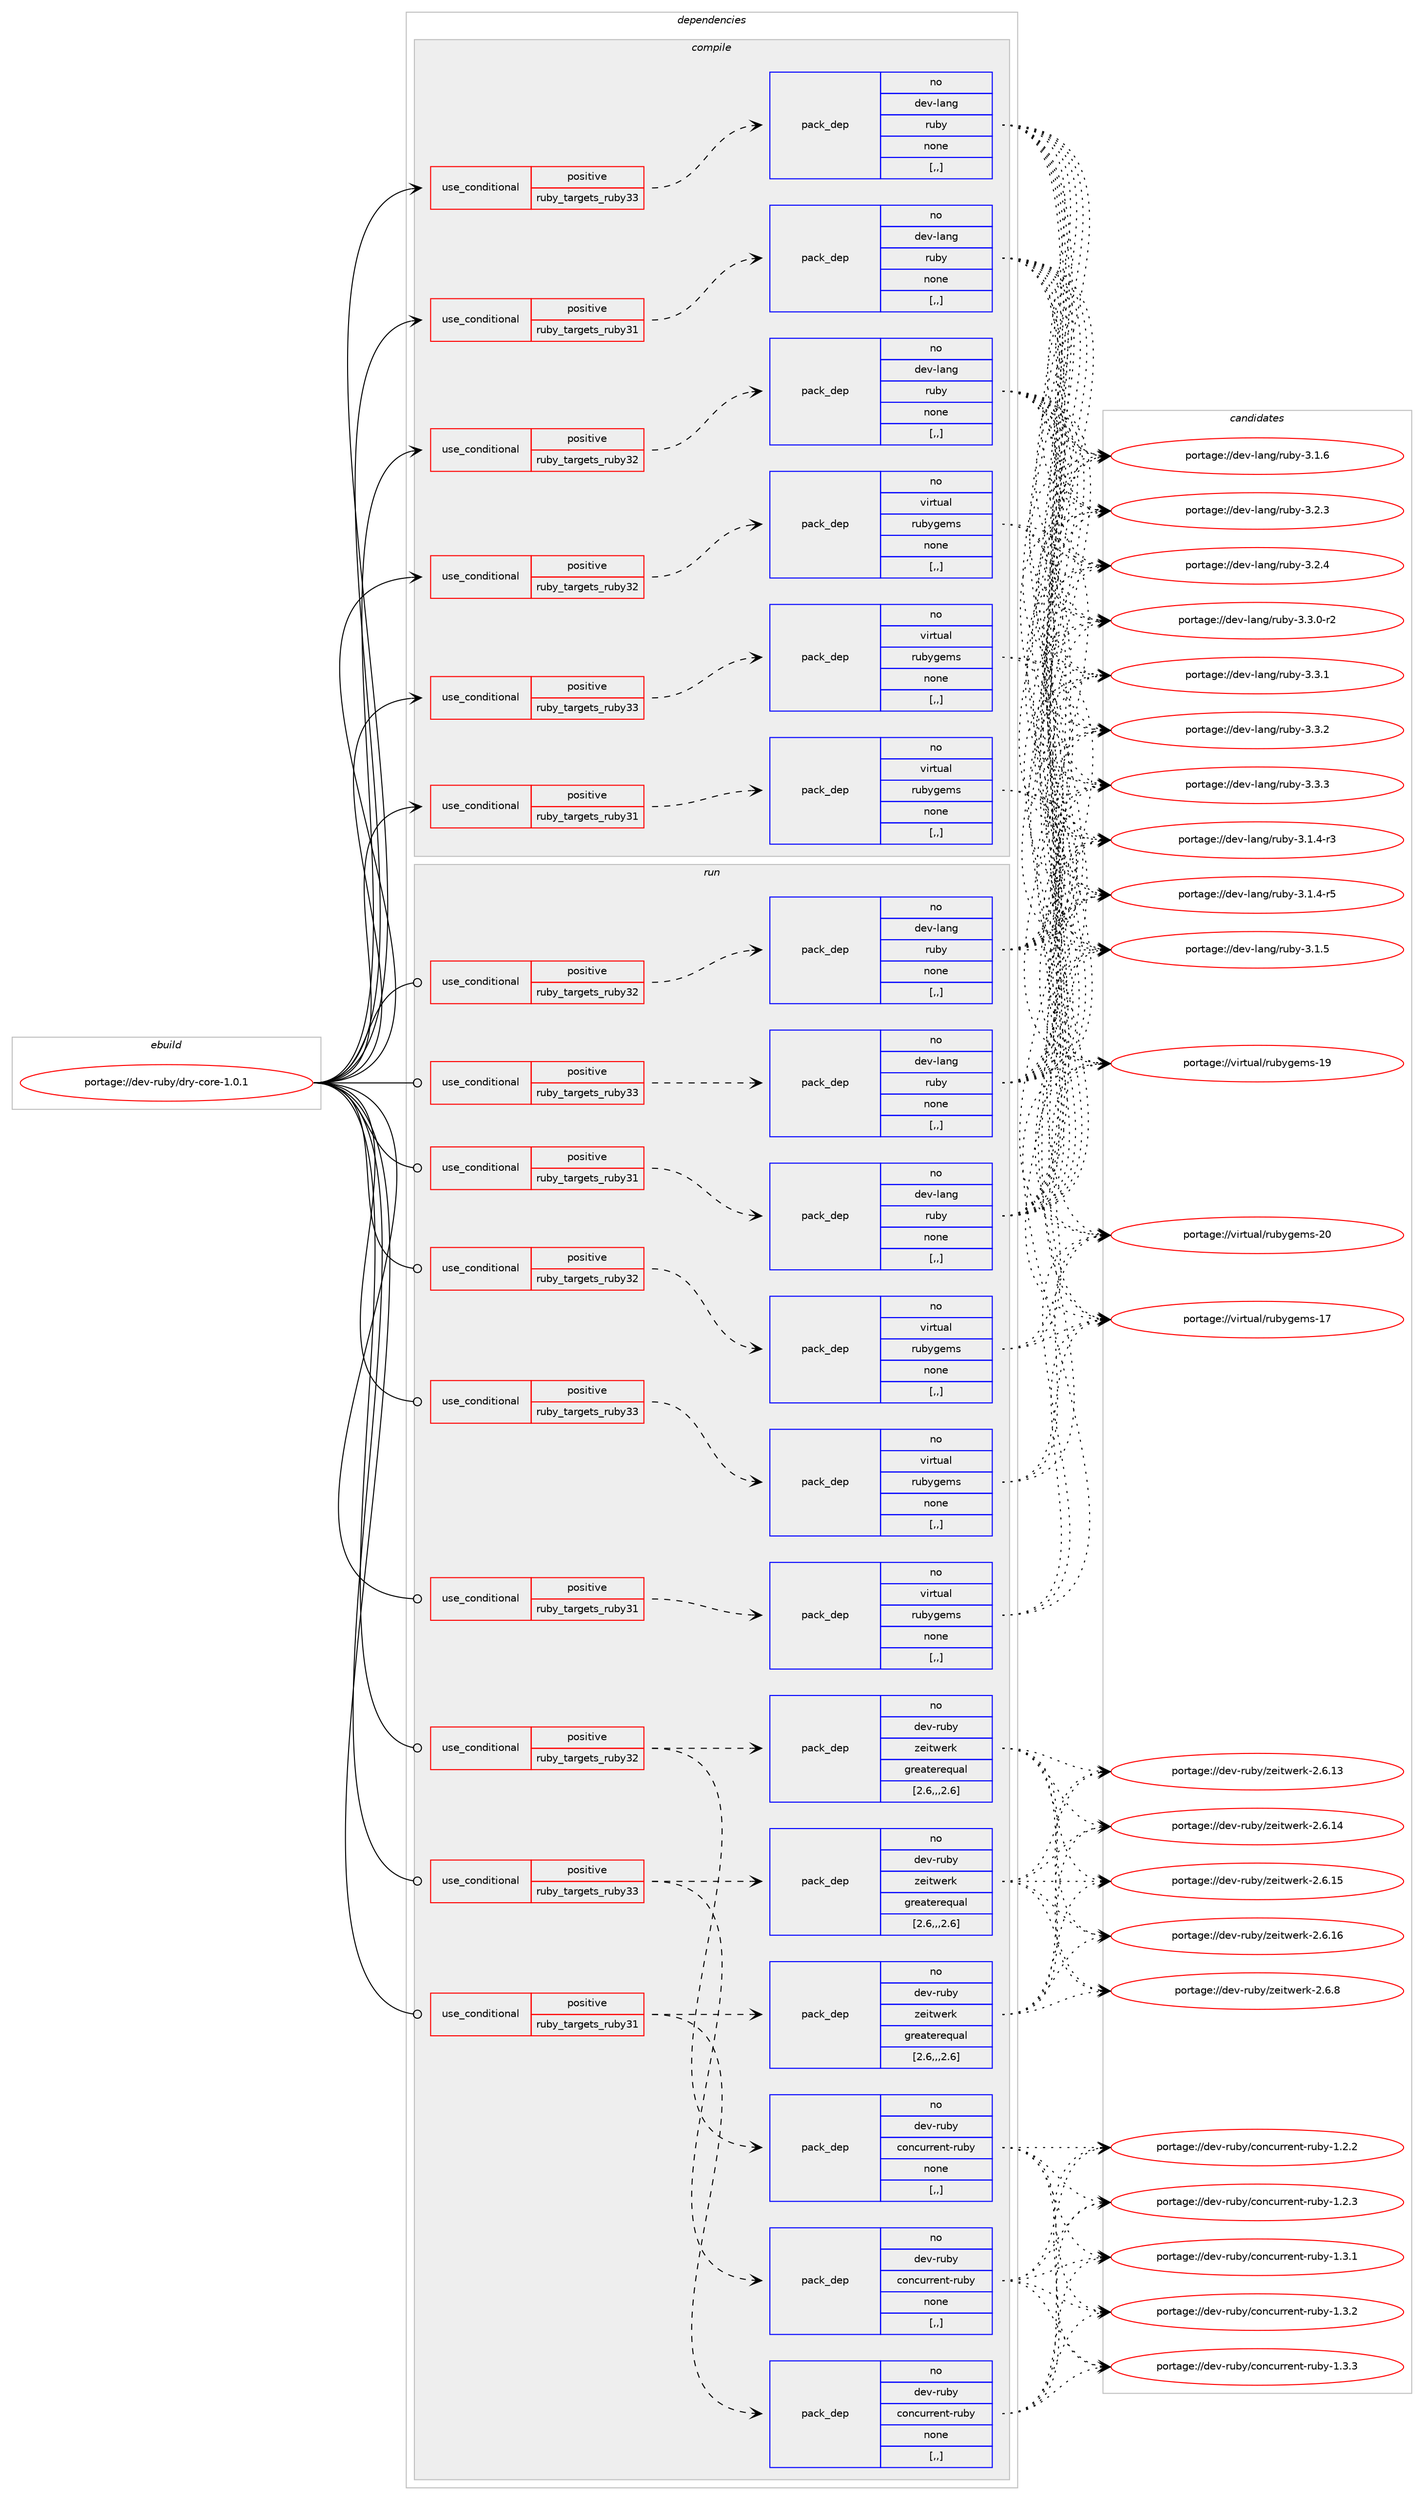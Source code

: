 digraph prolog {

# *************
# Graph options
# *************

newrank=true;
concentrate=true;
compound=true;
graph [rankdir=LR,fontname=Helvetica,fontsize=10,ranksep=1.5];#, ranksep=2.5, nodesep=0.2];
edge  [arrowhead=vee];
node  [fontname=Helvetica,fontsize=10];

# **********
# The ebuild
# **********

subgraph cluster_leftcol {
color=gray;
rank=same;
label=<<i>ebuild</i>>;
id [label="portage://dev-ruby/dry-core-1.0.1", color=red, width=4, href="../dev-ruby/dry-core-1.0.1.svg"];
}

# ****************
# The dependencies
# ****************

subgraph cluster_midcol {
color=gray;
label=<<i>dependencies</i>>;
subgraph cluster_compile {
fillcolor="#eeeeee";
style=filled;
label=<<i>compile</i>>;
subgraph cond45619 {
dependency177940 [label=<<TABLE BORDER="0" CELLBORDER="1" CELLSPACING="0" CELLPADDING="4"><TR><TD ROWSPAN="3" CELLPADDING="10">use_conditional</TD></TR><TR><TD>positive</TD></TR><TR><TD>ruby_targets_ruby31</TD></TR></TABLE>>, shape=none, color=red];
subgraph pack131056 {
dependency177941 [label=<<TABLE BORDER="0" CELLBORDER="1" CELLSPACING="0" CELLPADDING="4" WIDTH="220"><TR><TD ROWSPAN="6" CELLPADDING="30">pack_dep</TD></TR><TR><TD WIDTH="110">no</TD></TR><TR><TD>dev-lang</TD></TR><TR><TD>ruby</TD></TR><TR><TD>none</TD></TR><TR><TD>[,,]</TD></TR></TABLE>>, shape=none, color=blue];
}
dependency177940:e -> dependency177941:w [weight=20,style="dashed",arrowhead="vee"];
}
id:e -> dependency177940:w [weight=20,style="solid",arrowhead="vee"];
subgraph cond45620 {
dependency177942 [label=<<TABLE BORDER="0" CELLBORDER="1" CELLSPACING="0" CELLPADDING="4"><TR><TD ROWSPAN="3" CELLPADDING="10">use_conditional</TD></TR><TR><TD>positive</TD></TR><TR><TD>ruby_targets_ruby31</TD></TR></TABLE>>, shape=none, color=red];
subgraph pack131057 {
dependency177943 [label=<<TABLE BORDER="0" CELLBORDER="1" CELLSPACING="0" CELLPADDING="4" WIDTH="220"><TR><TD ROWSPAN="6" CELLPADDING="30">pack_dep</TD></TR><TR><TD WIDTH="110">no</TD></TR><TR><TD>virtual</TD></TR><TR><TD>rubygems</TD></TR><TR><TD>none</TD></TR><TR><TD>[,,]</TD></TR></TABLE>>, shape=none, color=blue];
}
dependency177942:e -> dependency177943:w [weight=20,style="dashed",arrowhead="vee"];
}
id:e -> dependency177942:w [weight=20,style="solid",arrowhead="vee"];
subgraph cond45621 {
dependency177944 [label=<<TABLE BORDER="0" CELLBORDER="1" CELLSPACING="0" CELLPADDING="4"><TR><TD ROWSPAN="3" CELLPADDING="10">use_conditional</TD></TR><TR><TD>positive</TD></TR><TR><TD>ruby_targets_ruby32</TD></TR></TABLE>>, shape=none, color=red];
subgraph pack131058 {
dependency177945 [label=<<TABLE BORDER="0" CELLBORDER="1" CELLSPACING="0" CELLPADDING="4" WIDTH="220"><TR><TD ROWSPAN="6" CELLPADDING="30">pack_dep</TD></TR><TR><TD WIDTH="110">no</TD></TR><TR><TD>dev-lang</TD></TR><TR><TD>ruby</TD></TR><TR><TD>none</TD></TR><TR><TD>[,,]</TD></TR></TABLE>>, shape=none, color=blue];
}
dependency177944:e -> dependency177945:w [weight=20,style="dashed",arrowhead="vee"];
}
id:e -> dependency177944:w [weight=20,style="solid",arrowhead="vee"];
subgraph cond45622 {
dependency177946 [label=<<TABLE BORDER="0" CELLBORDER="1" CELLSPACING="0" CELLPADDING="4"><TR><TD ROWSPAN="3" CELLPADDING="10">use_conditional</TD></TR><TR><TD>positive</TD></TR><TR><TD>ruby_targets_ruby32</TD></TR></TABLE>>, shape=none, color=red];
subgraph pack131059 {
dependency177947 [label=<<TABLE BORDER="0" CELLBORDER="1" CELLSPACING="0" CELLPADDING="4" WIDTH="220"><TR><TD ROWSPAN="6" CELLPADDING="30">pack_dep</TD></TR><TR><TD WIDTH="110">no</TD></TR><TR><TD>virtual</TD></TR><TR><TD>rubygems</TD></TR><TR><TD>none</TD></TR><TR><TD>[,,]</TD></TR></TABLE>>, shape=none, color=blue];
}
dependency177946:e -> dependency177947:w [weight=20,style="dashed",arrowhead="vee"];
}
id:e -> dependency177946:w [weight=20,style="solid",arrowhead="vee"];
subgraph cond45623 {
dependency177948 [label=<<TABLE BORDER="0" CELLBORDER="1" CELLSPACING="0" CELLPADDING="4"><TR><TD ROWSPAN="3" CELLPADDING="10">use_conditional</TD></TR><TR><TD>positive</TD></TR><TR><TD>ruby_targets_ruby33</TD></TR></TABLE>>, shape=none, color=red];
subgraph pack131060 {
dependency177949 [label=<<TABLE BORDER="0" CELLBORDER="1" CELLSPACING="0" CELLPADDING="4" WIDTH="220"><TR><TD ROWSPAN="6" CELLPADDING="30">pack_dep</TD></TR><TR><TD WIDTH="110">no</TD></TR><TR><TD>dev-lang</TD></TR><TR><TD>ruby</TD></TR><TR><TD>none</TD></TR><TR><TD>[,,]</TD></TR></TABLE>>, shape=none, color=blue];
}
dependency177948:e -> dependency177949:w [weight=20,style="dashed",arrowhead="vee"];
}
id:e -> dependency177948:w [weight=20,style="solid",arrowhead="vee"];
subgraph cond45624 {
dependency177950 [label=<<TABLE BORDER="0" CELLBORDER="1" CELLSPACING="0" CELLPADDING="4"><TR><TD ROWSPAN="3" CELLPADDING="10">use_conditional</TD></TR><TR><TD>positive</TD></TR><TR><TD>ruby_targets_ruby33</TD></TR></TABLE>>, shape=none, color=red];
subgraph pack131061 {
dependency177951 [label=<<TABLE BORDER="0" CELLBORDER="1" CELLSPACING="0" CELLPADDING="4" WIDTH="220"><TR><TD ROWSPAN="6" CELLPADDING="30">pack_dep</TD></TR><TR><TD WIDTH="110">no</TD></TR><TR><TD>virtual</TD></TR><TR><TD>rubygems</TD></TR><TR><TD>none</TD></TR><TR><TD>[,,]</TD></TR></TABLE>>, shape=none, color=blue];
}
dependency177950:e -> dependency177951:w [weight=20,style="dashed",arrowhead="vee"];
}
id:e -> dependency177950:w [weight=20,style="solid",arrowhead="vee"];
}
subgraph cluster_compileandrun {
fillcolor="#eeeeee";
style=filled;
label=<<i>compile and run</i>>;
}
subgraph cluster_run {
fillcolor="#eeeeee";
style=filled;
label=<<i>run</i>>;
subgraph cond45625 {
dependency177952 [label=<<TABLE BORDER="0" CELLBORDER="1" CELLSPACING="0" CELLPADDING="4"><TR><TD ROWSPAN="3" CELLPADDING="10">use_conditional</TD></TR><TR><TD>positive</TD></TR><TR><TD>ruby_targets_ruby31</TD></TR></TABLE>>, shape=none, color=red];
subgraph pack131062 {
dependency177953 [label=<<TABLE BORDER="0" CELLBORDER="1" CELLSPACING="0" CELLPADDING="4" WIDTH="220"><TR><TD ROWSPAN="6" CELLPADDING="30">pack_dep</TD></TR><TR><TD WIDTH="110">no</TD></TR><TR><TD>dev-lang</TD></TR><TR><TD>ruby</TD></TR><TR><TD>none</TD></TR><TR><TD>[,,]</TD></TR></TABLE>>, shape=none, color=blue];
}
dependency177952:e -> dependency177953:w [weight=20,style="dashed",arrowhead="vee"];
}
id:e -> dependency177952:w [weight=20,style="solid",arrowhead="odot"];
subgraph cond45626 {
dependency177954 [label=<<TABLE BORDER="0" CELLBORDER="1" CELLSPACING="0" CELLPADDING="4"><TR><TD ROWSPAN="3" CELLPADDING="10">use_conditional</TD></TR><TR><TD>positive</TD></TR><TR><TD>ruby_targets_ruby31</TD></TR></TABLE>>, shape=none, color=red];
subgraph pack131063 {
dependency177955 [label=<<TABLE BORDER="0" CELLBORDER="1" CELLSPACING="0" CELLPADDING="4" WIDTH="220"><TR><TD ROWSPAN="6" CELLPADDING="30">pack_dep</TD></TR><TR><TD WIDTH="110">no</TD></TR><TR><TD>dev-ruby</TD></TR><TR><TD>concurrent-ruby</TD></TR><TR><TD>none</TD></TR><TR><TD>[,,]</TD></TR></TABLE>>, shape=none, color=blue];
}
dependency177954:e -> dependency177955:w [weight=20,style="dashed",arrowhead="vee"];
subgraph pack131064 {
dependency177956 [label=<<TABLE BORDER="0" CELLBORDER="1" CELLSPACING="0" CELLPADDING="4" WIDTH="220"><TR><TD ROWSPAN="6" CELLPADDING="30">pack_dep</TD></TR><TR><TD WIDTH="110">no</TD></TR><TR><TD>dev-ruby</TD></TR><TR><TD>zeitwerk</TD></TR><TR><TD>greaterequal</TD></TR><TR><TD>[2.6,,,2.6]</TD></TR></TABLE>>, shape=none, color=blue];
}
dependency177954:e -> dependency177956:w [weight=20,style="dashed",arrowhead="vee"];
}
id:e -> dependency177954:w [weight=20,style="solid",arrowhead="odot"];
subgraph cond45627 {
dependency177957 [label=<<TABLE BORDER="0" CELLBORDER="1" CELLSPACING="0" CELLPADDING="4"><TR><TD ROWSPAN="3" CELLPADDING="10">use_conditional</TD></TR><TR><TD>positive</TD></TR><TR><TD>ruby_targets_ruby31</TD></TR></TABLE>>, shape=none, color=red];
subgraph pack131065 {
dependency177958 [label=<<TABLE BORDER="0" CELLBORDER="1" CELLSPACING="0" CELLPADDING="4" WIDTH="220"><TR><TD ROWSPAN="6" CELLPADDING="30">pack_dep</TD></TR><TR><TD WIDTH="110">no</TD></TR><TR><TD>virtual</TD></TR><TR><TD>rubygems</TD></TR><TR><TD>none</TD></TR><TR><TD>[,,]</TD></TR></TABLE>>, shape=none, color=blue];
}
dependency177957:e -> dependency177958:w [weight=20,style="dashed",arrowhead="vee"];
}
id:e -> dependency177957:w [weight=20,style="solid",arrowhead="odot"];
subgraph cond45628 {
dependency177959 [label=<<TABLE BORDER="0" CELLBORDER="1" CELLSPACING="0" CELLPADDING="4"><TR><TD ROWSPAN="3" CELLPADDING="10">use_conditional</TD></TR><TR><TD>positive</TD></TR><TR><TD>ruby_targets_ruby32</TD></TR></TABLE>>, shape=none, color=red];
subgraph pack131066 {
dependency177960 [label=<<TABLE BORDER="0" CELLBORDER="1" CELLSPACING="0" CELLPADDING="4" WIDTH="220"><TR><TD ROWSPAN="6" CELLPADDING="30">pack_dep</TD></TR><TR><TD WIDTH="110">no</TD></TR><TR><TD>dev-lang</TD></TR><TR><TD>ruby</TD></TR><TR><TD>none</TD></TR><TR><TD>[,,]</TD></TR></TABLE>>, shape=none, color=blue];
}
dependency177959:e -> dependency177960:w [weight=20,style="dashed",arrowhead="vee"];
}
id:e -> dependency177959:w [weight=20,style="solid",arrowhead="odot"];
subgraph cond45629 {
dependency177961 [label=<<TABLE BORDER="0" CELLBORDER="1" CELLSPACING="0" CELLPADDING="4"><TR><TD ROWSPAN="3" CELLPADDING="10">use_conditional</TD></TR><TR><TD>positive</TD></TR><TR><TD>ruby_targets_ruby32</TD></TR></TABLE>>, shape=none, color=red];
subgraph pack131067 {
dependency177962 [label=<<TABLE BORDER="0" CELLBORDER="1" CELLSPACING="0" CELLPADDING="4" WIDTH="220"><TR><TD ROWSPAN="6" CELLPADDING="30">pack_dep</TD></TR><TR><TD WIDTH="110">no</TD></TR><TR><TD>dev-ruby</TD></TR><TR><TD>concurrent-ruby</TD></TR><TR><TD>none</TD></TR><TR><TD>[,,]</TD></TR></TABLE>>, shape=none, color=blue];
}
dependency177961:e -> dependency177962:w [weight=20,style="dashed",arrowhead="vee"];
subgraph pack131068 {
dependency177963 [label=<<TABLE BORDER="0" CELLBORDER="1" CELLSPACING="0" CELLPADDING="4" WIDTH="220"><TR><TD ROWSPAN="6" CELLPADDING="30">pack_dep</TD></TR><TR><TD WIDTH="110">no</TD></TR><TR><TD>dev-ruby</TD></TR><TR><TD>zeitwerk</TD></TR><TR><TD>greaterequal</TD></TR><TR><TD>[2.6,,,2.6]</TD></TR></TABLE>>, shape=none, color=blue];
}
dependency177961:e -> dependency177963:w [weight=20,style="dashed",arrowhead="vee"];
}
id:e -> dependency177961:w [weight=20,style="solid",arrowhead="odot"];
subgraph cond45630 {
dependency177964 [label=<<TABLE BORDER="0" CELLBORDER="1" CELLSPACING="0" CELLPADDING="4"><TR><TD ROWSPAN="3" CELLPADDING="10">use_conditional</TD></TR><TR><TD>positive</TD></TR><TR><TD>ruby_targets_ruby32</TD></TR></TABLE>>, shape=none, color=red];
subgraph pack131069 {
dependency177965 [label=<<TABLE BORDER="0" CELLBORDER="1" CELLSPACING="0" CELLPADDING="4" WIDTH="220"><TR><TD ROWSPAN="6" CELLPADDING="30">pack_dep</TD></TR><TR><TD WIDTH="110">no</TD></TR><TR><TD>virtual</TD></TR><TR><TD>rubygems</TD></TR><TR><TD>none</TD></TR><TR><TD>[,,]</TD></TR></TABLE>>, shape=none, color=blue];
}
dependency177964:e -> dependency177965:w [weight=20,style="dashed",arrowhead="vee"];
}
id:e -> dependency177964:w [weight=20,style="solid",arrowhead="odot"];
subgraph cond45631 {
dependency177966 [label=<<TABLE BORDER="0" CELLBORDER="1" CELLSPACING="0" CELLPADDING="4"><TR><TD ROWSPAN="3" CELLPADDING="10">use_conditional</TD></TR><TR><TD>positive</TD></TR><TR><TD>ruby_targets_ruby33</TD></TR></TABLE>>, shape=none, color=red];
subgraph pack131070 {
dependency177967 [label=<<TABLE BORDER="0" CELLBORDER="1" CELLSPACING="0" CELLPADDING="4" WIDTH="220"><TR><TD ROWSPAN="6" CELLPADDING="30">pack_dep</TD></TR><TR><TD WIDTH="110">no</TD></TR><TR><TD>dev-lang</TD></TR><TR><TD>ruby</TD></TR><TR><TD>none</TD></TR><TR><TD>[,,]</TD></TR></TABLE>>, shape=none, color=blue];
}
dependency177966:e -> dependency177967:w [weight=20,style="dashed",arrowhead="vee"];
}
id:e -> dependency177966:w [weight=20,style="solid",arrowhead="odot"];
subgraph cond45632 {
dependency177968 [label=<<TABLE BORDER="0" CELLBORDER="1" CELLSPACING="0" CELLPADDING="4"><TR><TD ROWSPAN="3" CELLPADDING="10">use_conditional</TD></TR><TR><TD>positive</TD></TR><TR><TD>ruby_targets_ruby33</TD></TR></TABLE>>, shape=none, color=red];
subgraph pack131071 {
dependency177969 [label=<<TABLE BORDER="0" CELLBORDER="1" CELLSPACING="0" CELLPADDING="4" WIDTH="220"><TR><TD ROWSPAN="6" CELLPADDING="30">pack_dep</TD></TR><TR><TD WIDTH="110">no</TD></TR><TR><TD>dev-ruby</TD></TR><TR><TD>concurrent-ruby</TD></TR><TR><TD>none</TD></TR><TR><TD>[,,]</TD></TR></TABLE>>, shape=none, color=blue];
}
dependency177968:e -> dependency177969:w [weight=20,style="dashed",arrowhead="vee"];
subgraph pack131072 {
dependency177970 [label=<<TABLE BORDER="0" CELLBORDER="1" CELLSPACING="0" CELLPADDING="4" WIDTH="220"><TR><TD ROWSPAN="6" CELLPADDING="30">pack_dep</TD></TR><TR><TD WIDTH="110">no</TD></TR><TR><TD>dev-ruby</TD></TR><TR><TD>zeitwerk</TD></TR><TR><TD>greaterequal</TD></TR><TR><TD>[2.6,,,2.6]</TD></TR></TABLE>>, shape=none, color=blue];
}
dependency177968:e -> dependency177970:w [weight=20,style="dashed",arrowhead="vee"];
}
id:e -> dependency177968:w [weight=20,style="solid",arrowhead="odot"];
subgraph cond45633 {
dependency177971 [label=<<TABLE BORDER="0" CELLBORDER="1" CELLSPACING="0" CELLPADDING="4"><TR><TD ROWSPAN="3" CELLPADDING="10">use_conditional</TD></TR><TR><TD>positive</TD></TR><TR><TD>ruby_targets_ruby33</TD></TR></TABLE>>, shape=none, color=red];
subgraph pack131073 {
dependency177972 [label=<<TABLE BORDER="0" CELLBORDER="1" CELLSPACING="0" CELLPADDING="4" WIDTH="220"><TR><TD ROWSPAN="6" CELLPADDING="30">pack_dep</TD></TR><TR><TD WIDTH="110">no</TD></TR><TR><TD>virtual</TD></TR><TR><TD>rubygems</TD></TR><TR><TD>none</TD></TR><TR><TD>[,,]</TD></TR></TABLE>>, shape=none, color=blue];
}
dependency177971:e -> dependency177972:w [weight=20,style="dashed",arrowhead="vee"];
}
id:e -> dependency177971:w [weight=20,style="solid",arrowhead="odot"];
}
}

# **************
# The candidates
# **************

subgraph cluster_choices {
rank=same;
color=gray;
label=<<i>candidates</i>>;

subgraph choice131056 {
color=black;
nodesep=1;
choice100101118451089711010347114117981214551464946524511451 [label="portage://dev-lang/ruby-3.1.4-r3", color=red, width=4,href="../dev-lang/ruby-3.1.4-r3.svg"];
choice100101118451089711010347114117981214551464946524511453 [label="portage://dev-lang/ruby-3.1.4-r5", color=red, width=4,href="../dev-lang/ruby-3.1.4-r5.svg"];
choice10010111845108971101034711411798121455146494653 [label="portage://dev-lang/ruby-3.1.5", color=red, width=4,href="../dev-lang/ruby-3.1.5.svg"];
choice10010111845108971101034711411798121455146494654 [label="portage://dev-lang/ruby-3.1.6", color=red, width=4,href="../dev-lang/ruby-3.1.6.svg"];
choice10010111845108971101034711411798121455146504651 [label="portage://dev-lang/ruby-3.2.3", color=red, width=4,href="../dev-lang/ruby-3.2.3.svg"];
choice10010111845108971101034711411798121455146504652 [label="portage://dev-lang/ruby-3.2.4", color=red, width=4,href="../dev-lang/ruby-3.2.4.svg"];
choice100101118451089711010347114117981214551465146484511450 [label="portage://dev-lang/ruby-3.3.0-r2", color=red, width=4,href="../dev-lang/ruby-3.3.0-r2.svg"];
choice10010111845108971101034711411798121455146514649 [label="portage://dev-lang/ruby-3.3.1", color=red, width=4,href="../dev-lang/ruby-3.3.1.svg"];
choice10010111845108971101034711411798121455146514650 [label="portage://dev-lang/ruby-3.3.2", color=red, width=4,href="../dev-lang/ruby-3.3.2.svg"];
choice10010111845108971101034711411798121455146514651 [label="portage://dev-lang/ruby-3.3.3", color=red, width=4,href="../dev-lang/ruby-3.3.3.svg"];
dependency177941:e -> choice100101118451089711010347114117981214551464946524511451:w [style=dotted,weight="100"];
dependency177941:e -> choice100101118451089711010347114117981214551464946524511453:w [style=dotted,weight="100"];
dependency177941:e -> choice10010111845108971101034711411798121455146494653:w [style=dotted,weight="100"];
dependency177941:e -> choice10010111845108971101034711411798121455146494654:w [style=dotted,weight="100"];
dependency177941:e -> choice10010111845108971101034711411798121455146504651:w [style=dotted,weight="100"];
dependency177941:e -> choice10010111845108971101034711411798121455146504652:w [style=dotted,weight="100"];
dependency177941:e -> choice100101118451089711010347114117981214551465146484511450:w [style=dotted,weight="100"];
dependency177941:e -> choice10010111845108971101034711411798121455146514649:w [style=dotted,weight="100"];
dependency177941:e -> choice10010111845108971101034711411798121455146514650:w [style=dotted,weight="100"];
dependency177941:e -> choice10010111845108971101034711411798121455146514651:w [style=dotted,weight="100"];
}
subgraph choice131057 {
color=black;
nodesep=1;
choice118105114116117971084711411798121103101109115454955 [label="portage://virtual/rubygems-17", color=red, width=4,href="../virtual/rubygems-17.svg"];
choice118105114116117971084711411798121103101109115454957 [label="portage://virtual/rubygems-19", color=red, width=4,href="../virtual/rubygems-19.svg"];
choice118105114116117971084711411798121103101109115455048 [label="portage://virtual/rubygems-20", color=red, width=4,href="../virtual/rubygems-20.svg"];
dependency177943:e -> choice118105114116117971084711411798121103101109115454955:w [style=dotted,weight="100"];
dependency177943:e -> choice118105114116117971084711411798121103101109115454957:w [style=dotted,weight="100"];
dependency177943:e -> choice118105114116117971084711411798121103101109115455048:w [style=dotted,weight="100"];
}
subgraph choice131058 {
color=black;
nodesep=1;
choice100101118451089711010347114117981214551464946524511451 [label="portage://dev-lang/ruby-3.1.4-r3", color=red, width=4,href="../dev-lang/ruby-3.1.4-r3.svg"];
choice100101118451089711010347114117981214551464946524511453 [label="portage://dev-lang/ruby-3.1.4-r5", color=red, width=4,href="../dev-lang/ruby-3.1.4-r5.svg"];
choice10010111845108971101034711411798121455146494653 [label="portage://dev-lang/ruby-3.1.5", color=red, width=4,href="../dev-lang/ruby-3.1.5.svg"];
choice10010111845108971101034711411798121455146494654 [label="portage://dev-lang/ruby-3.1.6", color=red, width=4,href="../dev-lang/ruby-3.1.6.svg"];
choice10010111845108971101034711411798121455146504651 [label="portage://dev-lang/ruby-3.2.3", color=red, width=4,href="../dev-lang/ruby-3.2.3.svg"];
choice10010111845108971101034711411798121455146504652 [label="portage://dev-lang/ruby-3.2.4", color=red, width=4,href="../dev-lang/ruby-3.2.4.svg"];
choice100101118451089711010347114117981214551465146484511450 [label="portage://dev-lang/ruby-3.3.0-r2", color=red, width=4,href="../dev-lang/ruby-3.3.0-r2.svg"];
choice10010111845108971101034711411798121455146514649 [label="portage://dev-lang/ruby-3.3.1", color=red, width=4,href="../dev-lang/ruby-3.3.1.svg"];
choice10010111845108971101034711411798121455146514650 [label="portage://dev-lang/ruby-3.3.2", color=red, width=4,href="../dev-lang/ruby-3.3.2.svg"];
choice10010111845108971101034711411798121455146514651 [label="portage://dev-lang/ruby-3.3.3", color=red, width=4,href="../dev-lang/ruby-3.3.3.svg"];
dependency177945:e -> choice100101118451089711010347114117981214551464946524511451:w [style=dotted,weight="100"];
dependency177945:e -> choice100101118451089711010347114117981214551464946524511453:w [style=dotted,weight="100"];
dependency177945:e -> choice10010111845108971101034711411798121455146494653:w [style=dotted,weight="100"];
dependency177945:e -> choice10010111845108971101034711411798121455146494654:w [style=dotted,weight="100"];
dependency177945:e -> choice10010111845108971101034711411798121455146504651:w [style=dotted,weight="100"];
dependency177945:e -> choice10010111845108971101034711411798121455146504652:w [style=dotted,weight="100"];
dependency177945:e -> choice100101118451089711010347114117981214551465146484511450:w [style=dotted,weight="100"];
dependency177945:e -> choice10010111845108971101034711411798121455146514649:w [style=dotted,weight="100"];
dependency177945:e -> choice10010111845108971101034711411798121455146514650:w [style=dotted,weight="100"];
dependency177945:e -> choice10010111845108971101034711411798121455146514651:w [style=dotted,weight="100"];
}
subgraph choice131059 {
color=black;
nodesep=1;
choice118105114116117971084711411798121103101109115454955 [label="portage://virtual/rubygems-17", color=red, width=4,href="../virtual/rubygems-17.svg"];
choice118105114116117971084711411798121103101109115454957 [label="portage://virtual/rubygems-19", color=red, width=4,href="../virtual/rubygems-19.svg"];
choice118105114116117971084711411798121103101109115455048 [label="portage://virtual/rubygems-20", color=red, width=4,href="../virtual/rubygems-20.svg"];
dependency177947:e -> choice118105114116117971084711411798121103101109115454955:w [style=dotted,weight="100"];
dependency177947:e -> choice118105114116117971084711411798121103101109115454957:w [style=dotted,weight="100"];
dependency177947:e -> choice118105114116117971084711411798121103101109115455048:w [style=dotted,weight="100"];
}
subgraph choice131060 {
color=black;
nodesep=1;
choice100101118451089711010347114117981214551464946524511451 [label="portage://dev-lang/ruby-3.1.4-r3", color=red, width=4,href="../dev-lang/ruby-3.1.4-r3.svg"];
choice100101118451089711010347114117981214551464946524511453 [label="portage://dev-lang/ruby-3.1.4-r5", color=red, width=4,href="../dev-lang/ruby-3.1.4-r5.svg"];
choice10010111845108971101034711411798121455146494653 [label="portage://dev-lang/ruby-3.1.5", color=red, width=4,href="../dev-lang/ruby-3.1.5.svg"];
choice10010111845108971101034711411798121455146494654 [label="portage://dev-lang/ruby-3.1.6", color=red, width=4,href="../dev-lang/ruby-3.1.6.svg"];
choice10010111845108971101034711411798121455146504651 [label="portage://dev-lang/ruby-3.2.3", color=red, width=4,href="../dev-lang/ruby-3.2.3.svg"];
choice10010111845108971101034711411798121455146504652 [label="portage://dev-lang/ruby-3.2.4", color=red, width=4,href="../dev-lang/ruby-3.2.4.svg"];
choice100101118451089711010347114117981214551465146484511450 [label="portage://dev-lang/ruby-3.3.0-r2", color=red, width=4,href="../dev-lang/ruby-3.3.0-r2.svg"];
choice10010111845108971101034711411798121455146514649 [label="portage://dev-lang/ruby-3.3.1", color=red, width=4,href="../dev-lang/ruby-3.3.1.svg"];
choice10010111845108971101034711411798121455146514650 [label="portage://dev-lang/ruby-3.3.2", color=red, width=4,href="../dev-lang/ruby-3.3.2.svg"];
choice10010111845108971101034711411798121455146514651 [label="portage://dev-lang/ruby-3.3.3", color=red, width=4,href="../dev-lang/ruby-3.3.3.svg"];
dependency177949:e -> choice100101118451089711010347114117981214551464946524511451:w [style=dotted,weight="100"];
dependency177949:e -> choice100101118451089711010347114117981214551464946524511453:w [style=dotted,weight="100"];
dependency177949:e -> choice10010111845108971101034711411798121455146494653:w [style=dotted,weight="100"];
dependency177949:e -> choice10010111845108971101034711411798121455146494654:w [style=dotted,weight="100"];
dependency177949:e -> choice10010111845108971101034711411798121455146504651:w [style=dotted,weight="100"];
dependency177949:e -> choice10010111845108971101034711411798121455146504652:w [style=dotted,weight="100"];
dependency177949:e -> choice100101118451089711010347114117981214551465146484511450:w [style=dotted,weight="100"];
dependency177949:e -> choice10010111845108971101034711411798121455146514649:w [style=dotted,weight="100"];
dependency177949:e -> choice10010111845108971101034711411798121455146514650:w [style=dotted,weight="100"];
dependency177949:e -> choice10010111845108971101034711411798121455146514651:w [style=dotted,weight="100"];
}
subgraph choice131061 {
color=black;
nodesep=1;
choice118105114116117971084711411798121103101109115454955 [label="portage://virtual/rubygems-17", color=red, width=4,href="../virtual/rubygems-17.svg"];
choice118105114116117971084711411798121103101109115454957 [label="portage://virtual/rubygems-19", color=red, width=4,href="../virtual/rubygems-19.svg"];
choice118105114116117971084711411798121103101109115455048 [label="portage://virtual/rubygems-20", color=red, width=4,href="../virtual/rubygems-20.svg"];
dependency177951:e -> choice118105114116117971084711411798121103101109115454955:w [style=dotted,weight="100"];
dependency177951:e -> choice118105114116117971084711411798121103101109115454957:w [style=dotted,weight="100"];
dependency177951:e -> choice118105114116117971084711411798121103101109115455048:w [style=dotted,weight="100"];
}
subgraph choice131062 {
color=black;
nodesep=1;
choice100101118451089711010347114117981214551464946524511451 [label="portage://dev-lang/ruby-3.1.4-r3", color=red, width=4,href="../dev-lang/ruby-3.1.4-r3.svg"];
choice100101118451089711010347114117981214551464946524511453 [label="portage://dev-lang/ruby-3.1.4-r5", color=red, width=4,href="../dev-lang/ruby-3.1.4-r5.svg"];
choice10010111845108971101034711411798121455146494653 [label="portage://dev-lang/ruby-3.1.5", color=red, width=4,href="../dev-lang/ruby-3.1.5.svg"];
choice10010111845108971101034711411798121455146494654 [label="portage://dev-lang/ruby-3.1.6", color=red, width=4,href="../dev-lang/ruby-3.1.6.svg"];
choice10010111845108971101034711411798121455146504651 [label="portage://dev-lang/ruby-3.2.3", color=red, width=4,href="../dev-lang/ruby-3.2.3.svg"];
choice10010111845108971101034711411798121455146504652 [label="portage://dev-lang/ruby-3.2.4", color=red, width=4,href="../dev-lang/ruby-3.2.4.svg"];
choice100101118451089711010347114117981214551465146484511450 [label="portage://dev-lang/ruby-3.3.0-r2", color=red, width=4,href="../dev-lang/ruby-3.3.0-r2.svg"];
choice10010111845108971101034711411798121455146514649 [label="portage://dev-lang/ruby-3.3.1", color=red, width=4,href="../dev-lang/ruby-3.3.1.svg"];
choice10010111845108971101034711411798121455146514650 [label="portage://dev-lang/ruby-3.3.2", color=red, width=4,href="../dev-lang/ruby-3.3.2.svg"];
choice10010111845108971101034711411798121455146514651 [label="portage://dev-lang/ruby-3.3.3", color=red, width=4,href="../dev-lang/ruby-3.3.3.svg"];
dependency177953:e -> choice100101118451089711010347114117981214551464946524511451:w [style=dotted,weight="100"];
dependency177953:e -> choice100101118451089711010347114117981214551464946524511453:w [style=dotted,weight="100"];
dependency177953:e -> choice10010111845108971101034711411798121455146494653:w [style=dotted,weight="100"];
dependency177953:e -> choice10010111845108971101034711411798121455146494654:w [style=dotted,weight="100"];
dependency177953:e -> choice10010111845108971101034711411798121455146504651:w [style=dotted,weight="100"];
dependency177953:e -> choice10010111845108971101034711411798121455146504652:w [style=dotted,weight="100"];
dependency177953:e -> choice100101118451089711010347114117981214551465146484511450:w [style=dotted,weight="100"];
dependency177953:e -> choice10010111845108971101034711411798121455146514649:w [style=dotted,weight="100"];
dependency177953:e -> choice10010111845108971101034711411798121455146514650:w [style=dotted,weight="100"];
dependency177953:e -> choice10010111845108971101034711411798121455146514651:w [style=dotted,weight="100"];
}
subgraph choice131063 {
color=black;
nodesep=1;
choice10010111845114117981214799111110991171141141011101164511411798121454946504650 [label="portage://dev-ruby/concurrent-ruby-1.2.2", color=red, width=4,href="../dev-ruby/concurrent-ruby-1.2.2.svg"];
choice10010111845114117981214799111110991171141141011101164511411798121454946504651 [label="portage://dev-ruby/concurrent-ruby-1.2.3", color=red, width=4,href="../dev-ruby/concurrent-ruby-1.2.3.svg"];
choice10010111845114117981214799111110991171141141011101164511411798121454946514649 [label="portage://dev-ruby/concurrent-ruby-1.3.1", color=red, width=4,href="../dev-ruby/concurrent-ruby-1.3.1.svg"];
choice10010111845114117981214799111110991171141141011101164511411798121454946514650 [label="portage://dev-ruby/concurrent-ruby-1.3.2", color=red, width=4,href="../dev-ruby/concurrent-ruby-1.3.2.svg"];
choice10010111845114117981214799111110991171141141011101164511411798121454946514651 [label="portage://dev-ruby/concurrent-ruby-1.3.3", color=red, width=4,href="../dev-ruby/concurrent-ruby-1.3.3.svg"];
dependency177955:e -> choice10010111845114117981214799111110991171141141011101164511411798121454946504650:w [style=dotted,weight="100"];
dependency177955:e -> choice10010111845114117981214799111110991171141141011101164511411798121454946504651:w [style=dotted,weight="100"];
dependency177955:e -> choice10010111845114117981214799111110991171141141011101164511411798121454946514649:w [style=dotted,weight="100"];
dependency177955:e -> choice10010111845114117981214799111110991171141141011101164511411798121454946514650:w [style=dotted,weight="100"];
dependency177955:e -> choice10010111845114117981214799111110991171141141011101164511411798121454946514651:w [style=dotted,weight="100"];
}
subgraph choice131064 {
color=black;
nodesep=1;
choice10010111845114117981214712210110511611910111410745504654464951 [label="portage://dev-ruby/zeitwerk-2.6.13", color=red, width=4,href="../dev-ruby/zeitwerk-2.6.13.svg"];
choice10010111845114117981214712210110511611910111410745504654464952 [label="portage://dev-ruby/zeitwerk-2.6.14", color=red, width=4,href="../dev-ruby/zeitwerk-2.6.14.svg"];
choice10010111845114117981214712210110511611910111410745504654464953 [label="portage://dev-ruby/zeitwerk-2.6.15", color=red, width=4,href="../dev-ruby/zeitwerk-2.6.15.svg"];
choice10010111845114117981214712210110511611910111410745504654464954 [label="portage://dev-ruby/zeitwerk-2.6.16", color=red, width=4,href="../dev-ruby/zeitwerk-2.6.16.svg"];
choice100101118451141179812147122101105116119101114107455046544656 [label="portage://dev-ruby/zeitwerk-2.6.8", color=red, width=4,href="../dev-ruby/zeitwerk-2.6.8.svg"];
dependency177956:e -> choice10010111845114117981214712210110511611910111410745504654464951:w [style=dotted,weight="100"];
dependency177956:e -> choice10010111845114117981214712210110511611910111410745504654464952:w [style=dotted,weight="100"];
dependency177956:e -> choice10010111845114117981214712210110511611910111410745504654464953:w [style=dotted,weight="100"];
dependency177956:e -> choice10010111845114117981214712210110511611910111410745504654464954:w [style=dotted,weight="100"];
dependency177956:e -> choice100101118451141179812147122101105116119101114107455046544656:w [style=dotted,weight="100"];
}
subgraph choice131065 {
color=black;
nodesep=1;
choice118105114116117971084711411798121103101109115454955 [label="portage://virtual/rubygems-17", color=red, width=4,href="../virtual/rubygems-17.svg"];
choice118105114116117971084711411798121103101109115454957 [label="portage://virtual/rubygems-19", color=red, width=4,href="../virtual/rubygems-19.svg"];
choice118105114116117971084711411798121103101109115455048 [label="portage://virtual/rubygems-20", color=red, width=4,href="../virtual/rubygems-20.svg"];
dependency177958:e -> choice118105114116117971084711411798121103101109115454955:w [style=dotted,weight="100"];
dependency177958:e -> choice118105114116117971084711411798121103101109115454957:w [style=dotted,weight="100"];
dependency177958:e -> choice118105114116117971084711411798121103101109115455048:w [style=dotted,weight="100"];
}
subgraph choice131066 {
color=black;
nodesep=1;
choice100101118451089711010347114117981214551464946524511451 [label="portage://dev-lang/ruby-3.1.4-r3", color=red, width=4,href="../dev-lang/ruby-3.1.4-r3.svg"];
choice100101118451089711010347114117981214551464946524511453 [label="portage://dev-lang/ruby-3.1.4-r5", color=red, width=4,href="../dev-lang/ruby-3.1.4-r5.svg"];
choice10010111845108971101034711411798121455146494653 [label="portage://dev-lang/ruby-3.1.5", color=red, width=4,href="../dev-lang/ruby-3.1.5.svg"];
choice10010111845108971101034711411798121455146494654 [label="portage://dev-lang/ruby-3.1.6", color=red, width=4,href="../dev-lang/ruby-3.1.6.svg"];
choice10010111845108971101034711411798121455146504651 [label="portage://dev-lang/ruby-3.2.3", color=red, width=4,href="../dev-lang/ruby-3.2.3.svg"];
choice10010111845108971101034711411798121455146504652 [label="portage://dev-lang/ruby-3.2.4", color=red, width=4,href="../dev-lang/ruby-3.2.4.svg"];
choice100101118451089711010347114117981214551465146484511450 [label="portage://dev-lang/ruby-3.3.0-r2", color=red, width=4,href="../dev-lang/ruby-3.3.0-r2.svg"];
choice10010111845108971101034711411798121455146514649 [label="portage://dev-lang/ruby-3.3.1", color=red, width=4,href="../dev-lang/ruby-3.3.1.svg"];
choice10010111845108971101034711411798121455146514650 [label="portage://dev-lang/ruby-3.3.2", color=red, width=4,href="../dev-lang/ruby-3.3.2.svg"];
choice10010111845108971101034711411798121455146514651 [label="portage://dev-lang/ruby-3.3.3", color=red, width=4,href="../dev-lang/ruby-3.3.3.svg"];
dependency177960:e -> choice100101118451089711010347114117981214551464946524511451:w [style=dotted,weight="100"];
dependency177960:e -> choice100101118451089711010347114117981214551464946524511453:w [style=dotted,weight="100"];
dependency177960:e -> choice10010111845108971101034711411798121455146494653:w [style=dotted,weight="100"];
dependency177960:e -> choice10010111845108971101034711411798121455146494654:w [style=dotted,weight="100"];
dependency177960:e -> choice10010111845108971101034711411798121455146504651:w [style=dotted,weight="100"];
dependency177960:e -> choice10010111845108971101034711411798121455146504652:w [style=dotted,weight="100"];
dependency177960:e -> choice100101118451089711010347114117981214551465146484511450:w [style=dotted,weight="100"];
dependency177960:e -> choice10010111845108971101034711411798121455146514649:w [style=dotted,weight="100"];
dependency177960:e -> choice10010111845108971101034711411798121455146514650:w [style=dotted,weight="100"];
dependency177960:e -> choice10010111845108971101034711411798121455146514651:w [style=dotted,weight="100"];
}
subgraph choice131067 {
color=black;
nodesep=1;
choice10010111845114117981214799111110991171141141011101164511411798121454946504650 [label="portage://dev-ruby/concurrent-ruby-1.2.2", color=red, width=4,href="../dev-ruby/concurrent-ruby-1.2.2.svg"];
choice10010111845114117981214799111110991171141141011101164511411798121454946504651 [label="portage://dev-ruby/concurrent-ruby-1.2.3", color=red, width=4,href="../dev-ruby/concurrent-ruby-1.2.3.svg"];
choice10010111845114117981214799111110991171141141011101164511411798121454946514649 [label="portage://dev-ruby/concurrent-ruby-1.3.1", color=red, width=4,href="../dev-ruby/concurrent-ruby-1.3.1.svg"];
choice10010111845114117981214799111110991171141141011101164511411798121454946514650 [label="portage://dev-ruby/concurrent-ruby-1.3.2", color=red, width=4,href="../dev-ruby/concurrent-ruby-1.3.2.svg"];
choice10010111845114117981214799111110991171141141011101164511411798121454946514651 [label="portage://dev-ruby/concurrent-ruby-1.3.3", color=red, width=4,href="../dev-ruby/concurrent-ruby-1.3.3.svg"];
dependency177962:e -> choice10010111845114117981214799111110991171141141011101164511411798121454946504650:w [style=dotted,weight="100"];
dependency177962:e -> choice10010111845114117981214799111110991171141141011101164511411798121454946504651:w [style=dotted,weight="100"];
dependency177962:e -> choice10010111845114117981214799111110991171141141011101164511411798121454946514649:w [style=dotted,weight="100"];
dependency177962:e -> choice10010111845114117981214799111110991171141141011101164511411798121454946514650:w [style=dotted,weight="100"];
dependency177962:e -> choice10010111845114117981214799111110991171141141011101164511411798121454946514651:w [style=dotted,weight="100"];
}
subgraph choice131068 {
color=black;
nodesep=1;
choice10010111845114117981214712210110511611910111410745504654464951 [label="portage://dev-ruby/zeitwerk-2.6.13", color=red, width=4,href="../dev-ruby/zeitwerk-2.6.13.svg"];
choice10010111845114117981214712210110511611910111410745504654464952 [label="portage://dev-ruby/zeitwerk-2.6.14", color=red, width=4,href="../dev-ruby/zeitwerk-2.6.14.svg"];
choice10010111845114117981214712210110511611910111410745504654464953 [label="portage://dev-ruby/zeitwerk-2.6.15", color=red, width=4,href="../dev-ruby/zeitwerk-2.6.15.svg"];
choice10010111845114117981214712210110511611910111410745504654464954 [label="portage://dev-ruby/zeitwerk-2.6.16", color=red, width=4,href="../dev-ruby/zeitwerk-2.6.16.svg"];
choice100101118451141179812147122101105116119101114107455046544656 [label="portage://dev-ruby/zeitwerk-2.6.8", color=red, width=4,href="../dev-ruby/zeitwerk-2.6.8.svg"];
dependency177963:e -> choice10010111845114117981214712210110511611910111410745504654464951:w [style=dotted,weight="100"];
dependency177963:e -> choice10010111845114117981214712210110511611910111410745504654464952:w [style=dotted,weight="100"];
dependency177963:e -> choice10010111845114117981214712210110511611910111410745504654464953:w [style=dotted,weight="100"];
dependency177963:e -> choice10010111845114117981214712210110511611910111410745504654464954:w [style=dotted,weight="100"];
dependency177963:e -> choice100101118451141179812147122101105116119101114107455046544656:w [style=dotted,weight="100"];
}
subgraph choice131069 {
color=black;
nodesep=1;
choice118105114116117971084711411798121103101109115454955 [label="portage://virtual/rubygems-17", color=red, width=4,href="../virtual/rubygems-17.svg"];
choice118105114116117971084711411798121103101109115454957 [label="portage://virtual/rubygems-19", color=red, width=4,href="../virtual/rubygems-19.svg"];
choice118105114116117971084711411798121103101109115455048 [label="portage://virtual/rubygems-20", color=red, width=4,href="../virtual/rubygems-20.svg"];
dependency177965:e -> choice118105114116117971084711411798121103101109115454955:w [style=dotted,weight="100"];
dependency177965:e -> choice118105114116117971084711411798121103101109115454957:w [style=dotted,weight="100"];
dependency177965:e -> choice118105114116117971084711411798121103101109115455048:w [style=dotted,weight="100"];
}
subgraph choice131070 {
color=black;
nodesep=1;
choice100101118451089711010347114117981214551464946524511451 [label="portage://dev-lang/ruby-3.1.4-r3", color=red, width=4,href="../dev-lang/ruby-3.1.4-r3.svg"];
choice100101118451089711010347114117981214551464946524511453 [label="portage://dev-lang/ruby-3.1.4-r5", color=red, width=4,href="../dev-lang/ruby-3.1.4-r5.svg"];
choice10010111845108971101034711411798121455146494653 [label="portage://dev-lang/ruby-3.1.5", color=red, width=4,href="../dev-lang/ruby-3.1.5.svg"];
choice10010111845108971101034711411798121455146494654 [label="portage://dev-lang/ruby-3.1.6", color=red, width=4,href="../dev-lang/ruby-3.1.6.svg"];
choice10010111845108971101034711411798121455146504651 [label="portage://dev-lang/ruby-3.2.3", color=red, width=4,href="../dev-lang/ruby-3.2.3.svg"];
choice10010111845108971101034711411798121455146504652 [label="portage://dev-lang/ruby-3.2.4", color=red, width=4,href="../dev-lang/ruby-3.2.4.svg"];
choice100101118451089711010347114117981214551465146484511450 [label="portage://dev-lang/ruby-3.3.0-r2", color=red, width=4,href="../dev-lang/ruby-3.3.0-r2.svg"];
choice10010111845108971101034711411798121455146514649 [label="portage://dev-lang/ruby-3.3.1", color=red, width=4,href="../dev-lang/ruby-3.3.1.svg"];
choice10010111845108971101034711411798121455146514650 [label="portage://dev-lang/ruby-3.3.2", color=red, width=4,href="../dev-lang/ruby-3.3.2.svg"];
choice10010111845108971101034711411798121455146514651 [label="portage://dev-lang/ruby-3.3.3", color=red, width=4,href="../dev-lang/ruby-3.3.3.svg"];
dependency177967:e -> choice100101118451089711010347114117981214551464946524511451:w [style=dotted,weight="100"];
dependency177967:e -> choice100101118451089711010347114117981214551464946524511453:w [style=dotted,weight="100"];
dependency177967:e -> choice10010111845108971101034711411798121455146494653:w [style=dotted,weight="100"];
dependency177967:e -> choice10010111845108971101034711411798121455146494654:w [style=dotted,weight="100"];
dependency177967:e -> choice10010111845108971101034711411798121455146504651:w [style=dotted,weight="100"];
dependency177967:e -> choice10010111845108971101034711411798121455146504652:w [style=dotted,weight="100"];
dependency177967:e -> choice100101118451089711010347114117981214551465146484511450:w [style=dotted,weight="100"];
dependency177967:e -> choice10010111845108971101034711411798121455146514649:w [style=dotted,weight="100"];
dependency177967:e -> choice10010111845108971101034711411798121455146514650:w [style=dotted,weight="100"];
dependency177967:e -> choice10010111845108971101034711411798121455146514651:w [style=dotted,weight="100"];
}
subgraph choice131071 {
color=black;
nodesep=1;
choice10010111845114117981214799111110991171141141011101164511411798121454946504650 [label="portage://dev-ruby/concurrent-ruby-1.2.2", color=red, width=4,href="../dev-ruby/concurrent-ruby-1.2.2.svg"];
choice10010111845114117981214799111110991171141141011101164511411798121454946504651 [label="portage://dev-ruby/concurrent-ruby-1.2.3", color=red, width=4,href="../dev-ruby/concurrent-ruby-1.2.3.svg"];
choice10010111845114117981214799111110991171141141011101164511411798121454946514649 [label="portage://dev-ruby/concurrent-ruby-1.3.1", color=red, width=4,href="../dev-ruby/concurrent-ruby-1.3.1.svg"];
choice10010111845114117981214799111110991171141141011101164511411798121454946514650 [label="portage://dev-ruby/concurrent-ruby-1.3.2", color=red, width=4,href="../dev-ruby/concurrent-ruby-1.3.2.svg"];
choice10010111845114117981214799111110991171141141011101164511411798121454946514651 [label="portage://dev-ruby/concurrent-ruby-1.3.3", color=red, width=4,href="../dev-ruby/concurrent-ruby-1.3.3.svg"];
dependency177969:e -> choice10010111845114117981214799111110991171141141011101164511411798121454946504650:w [style=dotted,weight="100"];
dependency177969:e -> choice10010111845114117981214799111110991171141141011101164511411798121454946504651:w [style=dotted,weight="100"];
dependency177969:e -> choice10010111845114117981214799111110991171141141011101164511411798121454946514649:w [style=dotted,weight="100"];
dependency177969:e -> choice10010111845114117981214799111110991171141141011101164511411798121454946514650:w [style=dotted,weight="100"];
dependency177969:e -> choice10010111845114117981214799111110991171141141011101164511411798121454946514651:w [style=dotted,weight="100"];
}
subgraph choice131072 {
color=black;
nodesep=1;
choice10010111845114117981214712210110511611910111410745504654464951 [label="portage://dev-ruby/zeitwerk-2.6.13", color=red, width=4,href="../dev-ruby/zeitwerk-2.6.13.svg"];
choice10010111845114117981214712210110511611910111410745504654464952 [label="portage://dev-ruby/zeitwerk-2.6.14", color=red, width=4,href="../dev-ruby/zeitwerk-2.6.14.svg"];
choice10010111845114117981214712210110511611910111410745504654464953 [label="portage://dev-ruby/zeitwerk-2.6.15", color=red, width=4,href="../dev-ruby/zeitwerk-2.6.15.svg"];
choice10010111845114117981214712210110511611910111410745504654464954 [label="portage://dev-ruby/zeitwerk-2.6.16", color=red, width=4,href="../dev-ruby/zeitwerk-2.6.16.svg"];
choice100101118451141179812147122101105116119101114107455046544656 [label="portage://dev-ruby/zeitwerk-2.6.8", color=red, width=4,href="../dev-ruby/zeitwerk-2.6.8.svg"];
dependency177970:e -> choice10010111845114117981214712210110511611910111410745504654464951:w [style=dotted,weight="100"];
dependency177970:e -> choice10010111845114117981214712210110511611910111410745504654464952:w [style=dotted,weight="100"];
dependency177970:e -> choice10010111845114117981214712210110511611910111410745504654464953:w [style=dotted,weight="100"];
dependency177970:e -> choice10010111845114117981214712210110511611910111410745504654464954:w [style=dotted,weight="100"];
dependency177970:e -> choice100101118451141179812147122101105116119101114107455046544656:w [style=dotted,weight="100"];
}
subgraph choice131073 {
color=black;
nodesep=1;
choice118105114116117971084711411798121103101109115454955 [label="portage://virtual/rubygems-17", color=red, width=4,href="../virtual/rubygems-17.svg"];
choice118105114116117971084711411798121103101109115454957 [label="portage://virtual/rubygems-19", color=red, width=4,href="../virtual/rubygems-19.svg"];
choice118105114116117971084711411798121103101109115455048 [label="portage://virtual/rubygems-20", color=red, width=4,href="../virtual/rubygems-20.svg"];
dependency177972:e -> choice118105114116117971084711411798121103101109115454955:w [style=dotted,weight="100"];
dependency177972:e -> choice118105114116117971084711411798121103101109115454957:w [style=dotted,weight="100"];
dependency177972:e -> choice118105114116117971084711411798121103101109115455048:w [style=dotted,weight="100"];
}
}

}
